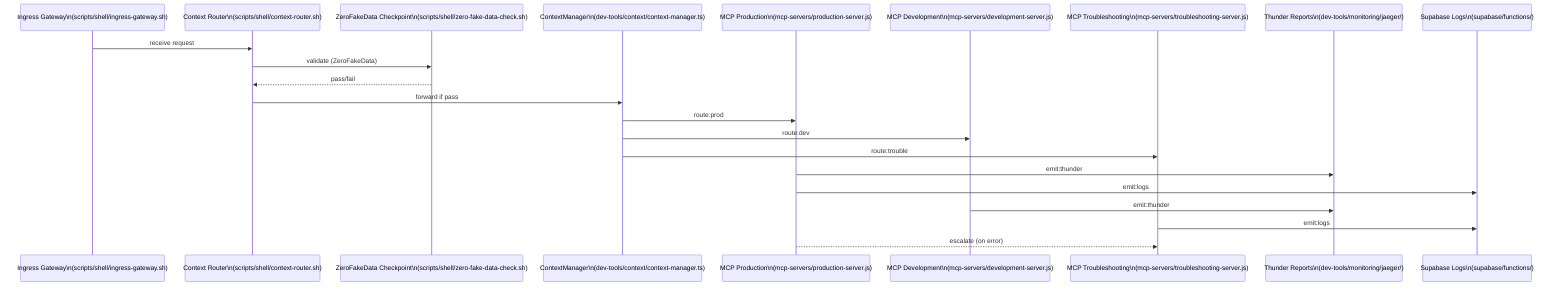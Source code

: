 ---
id: mcp-routing-sequence
intent: "MCP Routing Sequence: Ingress → ContextManager → MCP → Telemetry with ZeroFakeData validation."
context: |
  Sequence diagram showing the stepwise flow from ingress through context validation, routing, MCP invocation, and telemetry emission. Highlights the ZeroFakeData checkpoint and all major agentic handoffs.
---
sequenceDiagram
    participant INGRESS as Ingress Gateway\n(scripts/shell/ingress-gateway.sh)
    participant ROUTER as Context Router\n(scripts/shell/context-router.sh)
    participant ZFD as ZeroFakeData Checkpoint\n(scripts/shell/zero-fake-data-check.sh)
    participant CTX_MGR as ContextManager\n(dev-tools/context/context-manager.ts)
    participant MCP_PROD as MCP Production\n(mcp-servers/production-server.js)
    participant MCP_DEV as MCP Development\n(mcp-servers/development-server.js)
    participant MCP_TROUBLE as MCP Troubleshooting\n(mcp-servers/troubleshooting-server.js)
    participant THUNDER as Thunder Reports\n(dev-tools/monitoring/jaeger/)
    participant SUPABASE as Supabase Logs\n(supabase/functions/)

    INGRESS->>ROUTER: receive request
    ROUTER->>ZFD: validate (ZeroFakeData)
    ZFD-->>ROUTER: pass/fail
    ROUTER->>CTX_MGR: forward if pass
    CTX_MGR->>MCP_PROD: route:prod
    CTX_MGR->>MCP_DEV: route:dev
    CTX_MGR->>MCP_TROUBLE: route:trouble
    MCP_PROD->>THUNDER: emit:thunder
    MCP_PROD->>SUPABASE: emit:logs
    MCP_DEV->>THUNDER: emit:thunder
    MCP_TROUBLE->>SUPABASE: emit:logs
    MCP_PROD-->>MCP_TROUBLE: escalate (on error)